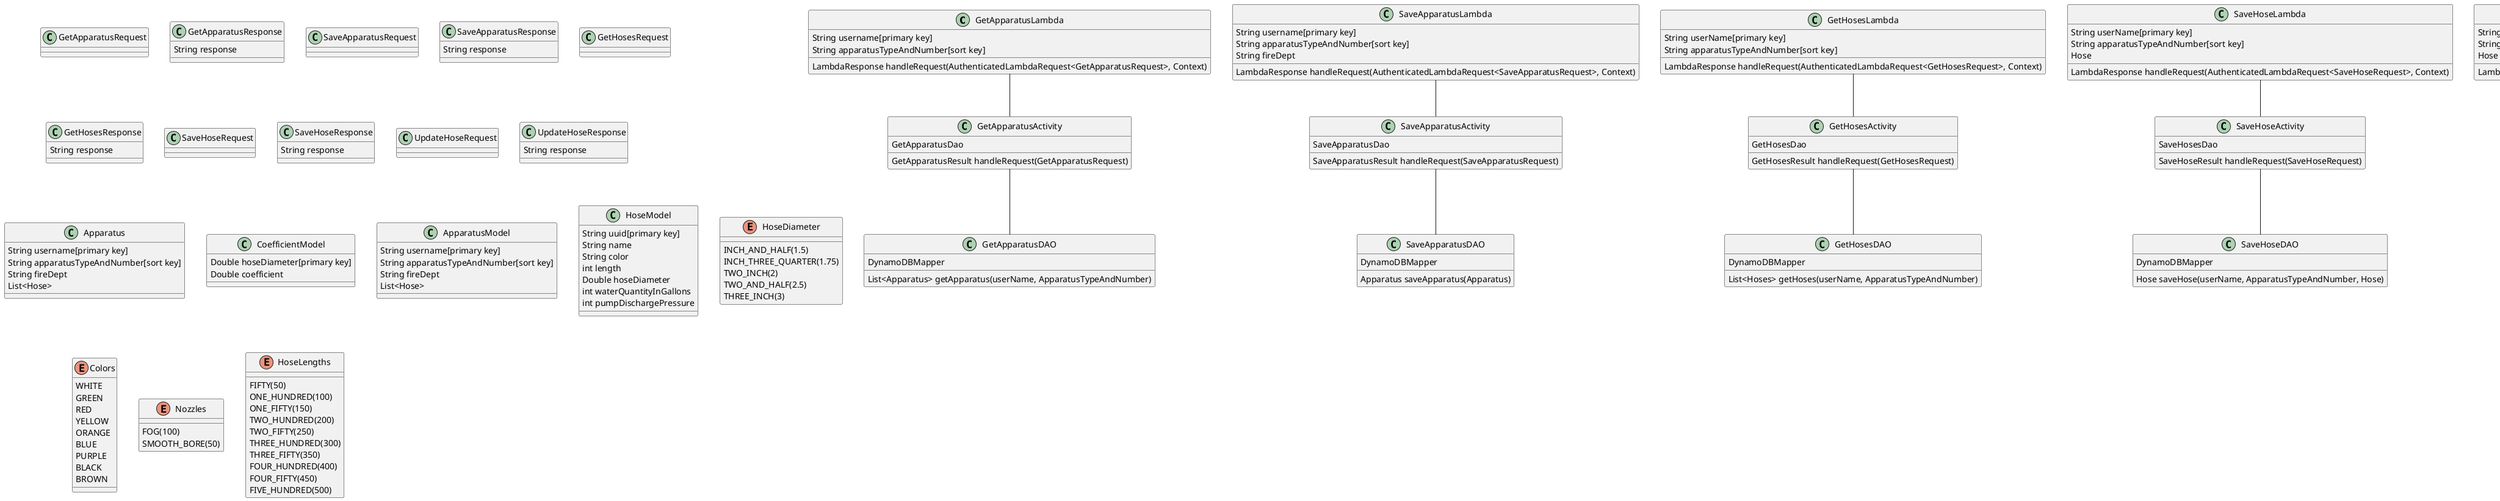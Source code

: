 @startuml
'https://plantuml.com/class-diagram

GetApparatusLambda -- GetApparatusActivity
GetApparatusActivity -- GetApparatusDAO

SaveApparatusLambda -- SaveApparatusActivity
SaveApparatusActivity -- SaveApparatusDAO

GetHosesLambda -- GetHosesActivity
GetHosesActivity -- GetHosesDAO

SaveHoseLambda -- SaveHoseActivity
SaveHoseActivity -- SaveHoseDAO

UpdateHoseLambda -- UpdateHoseActivity
UpdateHoseActivity -- UpdateHoseDAO

class GetApparatusLambda {
String username[primary key]
String apparatusTypeAndNumber[sort key]

LambdaResponse handleRequest(AuthenticatedLambdaRequest<GetApparatusRequest>, Context)
}

class GetApparatusRequest {}

class GetApparatusResponse {
String response
}

class GetApparatusActivity {
GetApparatusDao

GetApparatusResult handleRequest(GetApparatusRequest)
}

class GetApparatusDAO {
DynamoDBMapper

List<Apparatus> getApparatus(userName, ApparatusTypeAndNumber)
}




class SaveApparatusLambda {
String username[primary key]
String apparatusTypeAndNumber[sort key]
String fireDept

LambdaResponse handleRequest(AuthenticatedLambdaRequest<SaveApparatusRequest>, Context)
}

class SaveApparatusRequest {}

class SaveApparatusResponse {
String response
}

class SaveApparatusActivity {
SaveApparatusDao

SaveApparatusResult handleRequest(SaveApparatusRequest)
}

class SaveApparatusDAO {
DynamoDBMapper

Apparatus saveApparatus(Apparatus)
}




class GetHosesLambda {
String userName[primary key]
String apparatusTypeAndNumber[sort key]

LambdaResponse handleRequest(AuthenticatedLambdaRequest<GetHosesRequest>, Context)
}

class GetHosesRequest {}

class GetHosesResponse {
String response
}

class GetHosesActivity {
GetHosesDao

GetHosesResult handleRequest(GetHosesRequest)
}

class GetHosesDAO {
DynamoDBMapper

List<Hoses> getHoses(userName, ApparatusTypeAndNumber)
}



class SaveHoseLambda {
String userName[primary key]
String apparatusTypeAndNumber[sort key]
Hose

LambdaResponse handleRequest(AuthenticatedLambdaRequest<SaveHoseRequest>, Context)
}

class SaveHoseRequest {}

class SaveHoseResponse {
String response
}

class SaveHoseActivity {
SaveHosesDao

SaveHoseResult handleRequest(SaveHoseRequest)
}

class SaveHoseDAO {
DynamoDBMapper

Hose saveHose(userName, ApparatusTypeAndNumber, Hose)
}




class UpdateHoseLambda {
String userName[primary key]
String apparatusTypeAndNumber[sort key]
Hose

LambdaResponse handleRequest(AuthenticatedLambdaRequest<UpdateHoseRequest>, Context)
}

class UpdateHoseRequest {}

class UpdateHoseResponse {
String response
}

class UpdateHoseActivity {
UpdateHosesDao

UpdateHoseResult handleRequest(UpdateHoseRequest)
}

class UpdateHoseDAO {
DynamoDBMapper

Hose UpdateHose(userName, ApparatusTypeAndNumber, Hose)
}




class Apparatus {
String username[primary key]
String apparatusTypeAndNumber[sort key]
String fireDept
List<Hose>
}

class CoefficientModel {
Double hoseDiameter[primary key]
Double coefficient
}

class ApparatusModel {
String username[primary key]
String apparatusTypeAndNumber[sort key]
String fireDept
List<Hose>
}

class HoseModel {
String uuid[primary key]
String name
String color
int length
Double hoseDiameter
int waterQuantityInGallons
int pumpDischargePressure
}

enum HoseDiameter {
INCH_AND_HALF(1.5)
INCH_THREE_QUARTER(1.75)
TWO_INCH(2)
TWO_AND_HALF(2.5)
THREE_INCH(3)
}

enum Colors {
WHITE
GREEN
RED
YELLOW
ORANGE
BLUE
PURPLE
BLACK
BROWN
}

enum Nozzles {
FOG(100)
SMOOTH_BORE(50)
}

enum HoseLengths {
FIFTY(50)
ONE_HUNDRED(100)
ONE_FIFTY(150)
TWO_HUNDRED(200)
TWO_FIFTY(250)
THREE_HUNDRED(300)
THREE_FIFTY(350)
FOUR_HUNDRED(400)
FOUR_FIFTY(450)
FIVE_HUNDRED(500)
}

@enduml